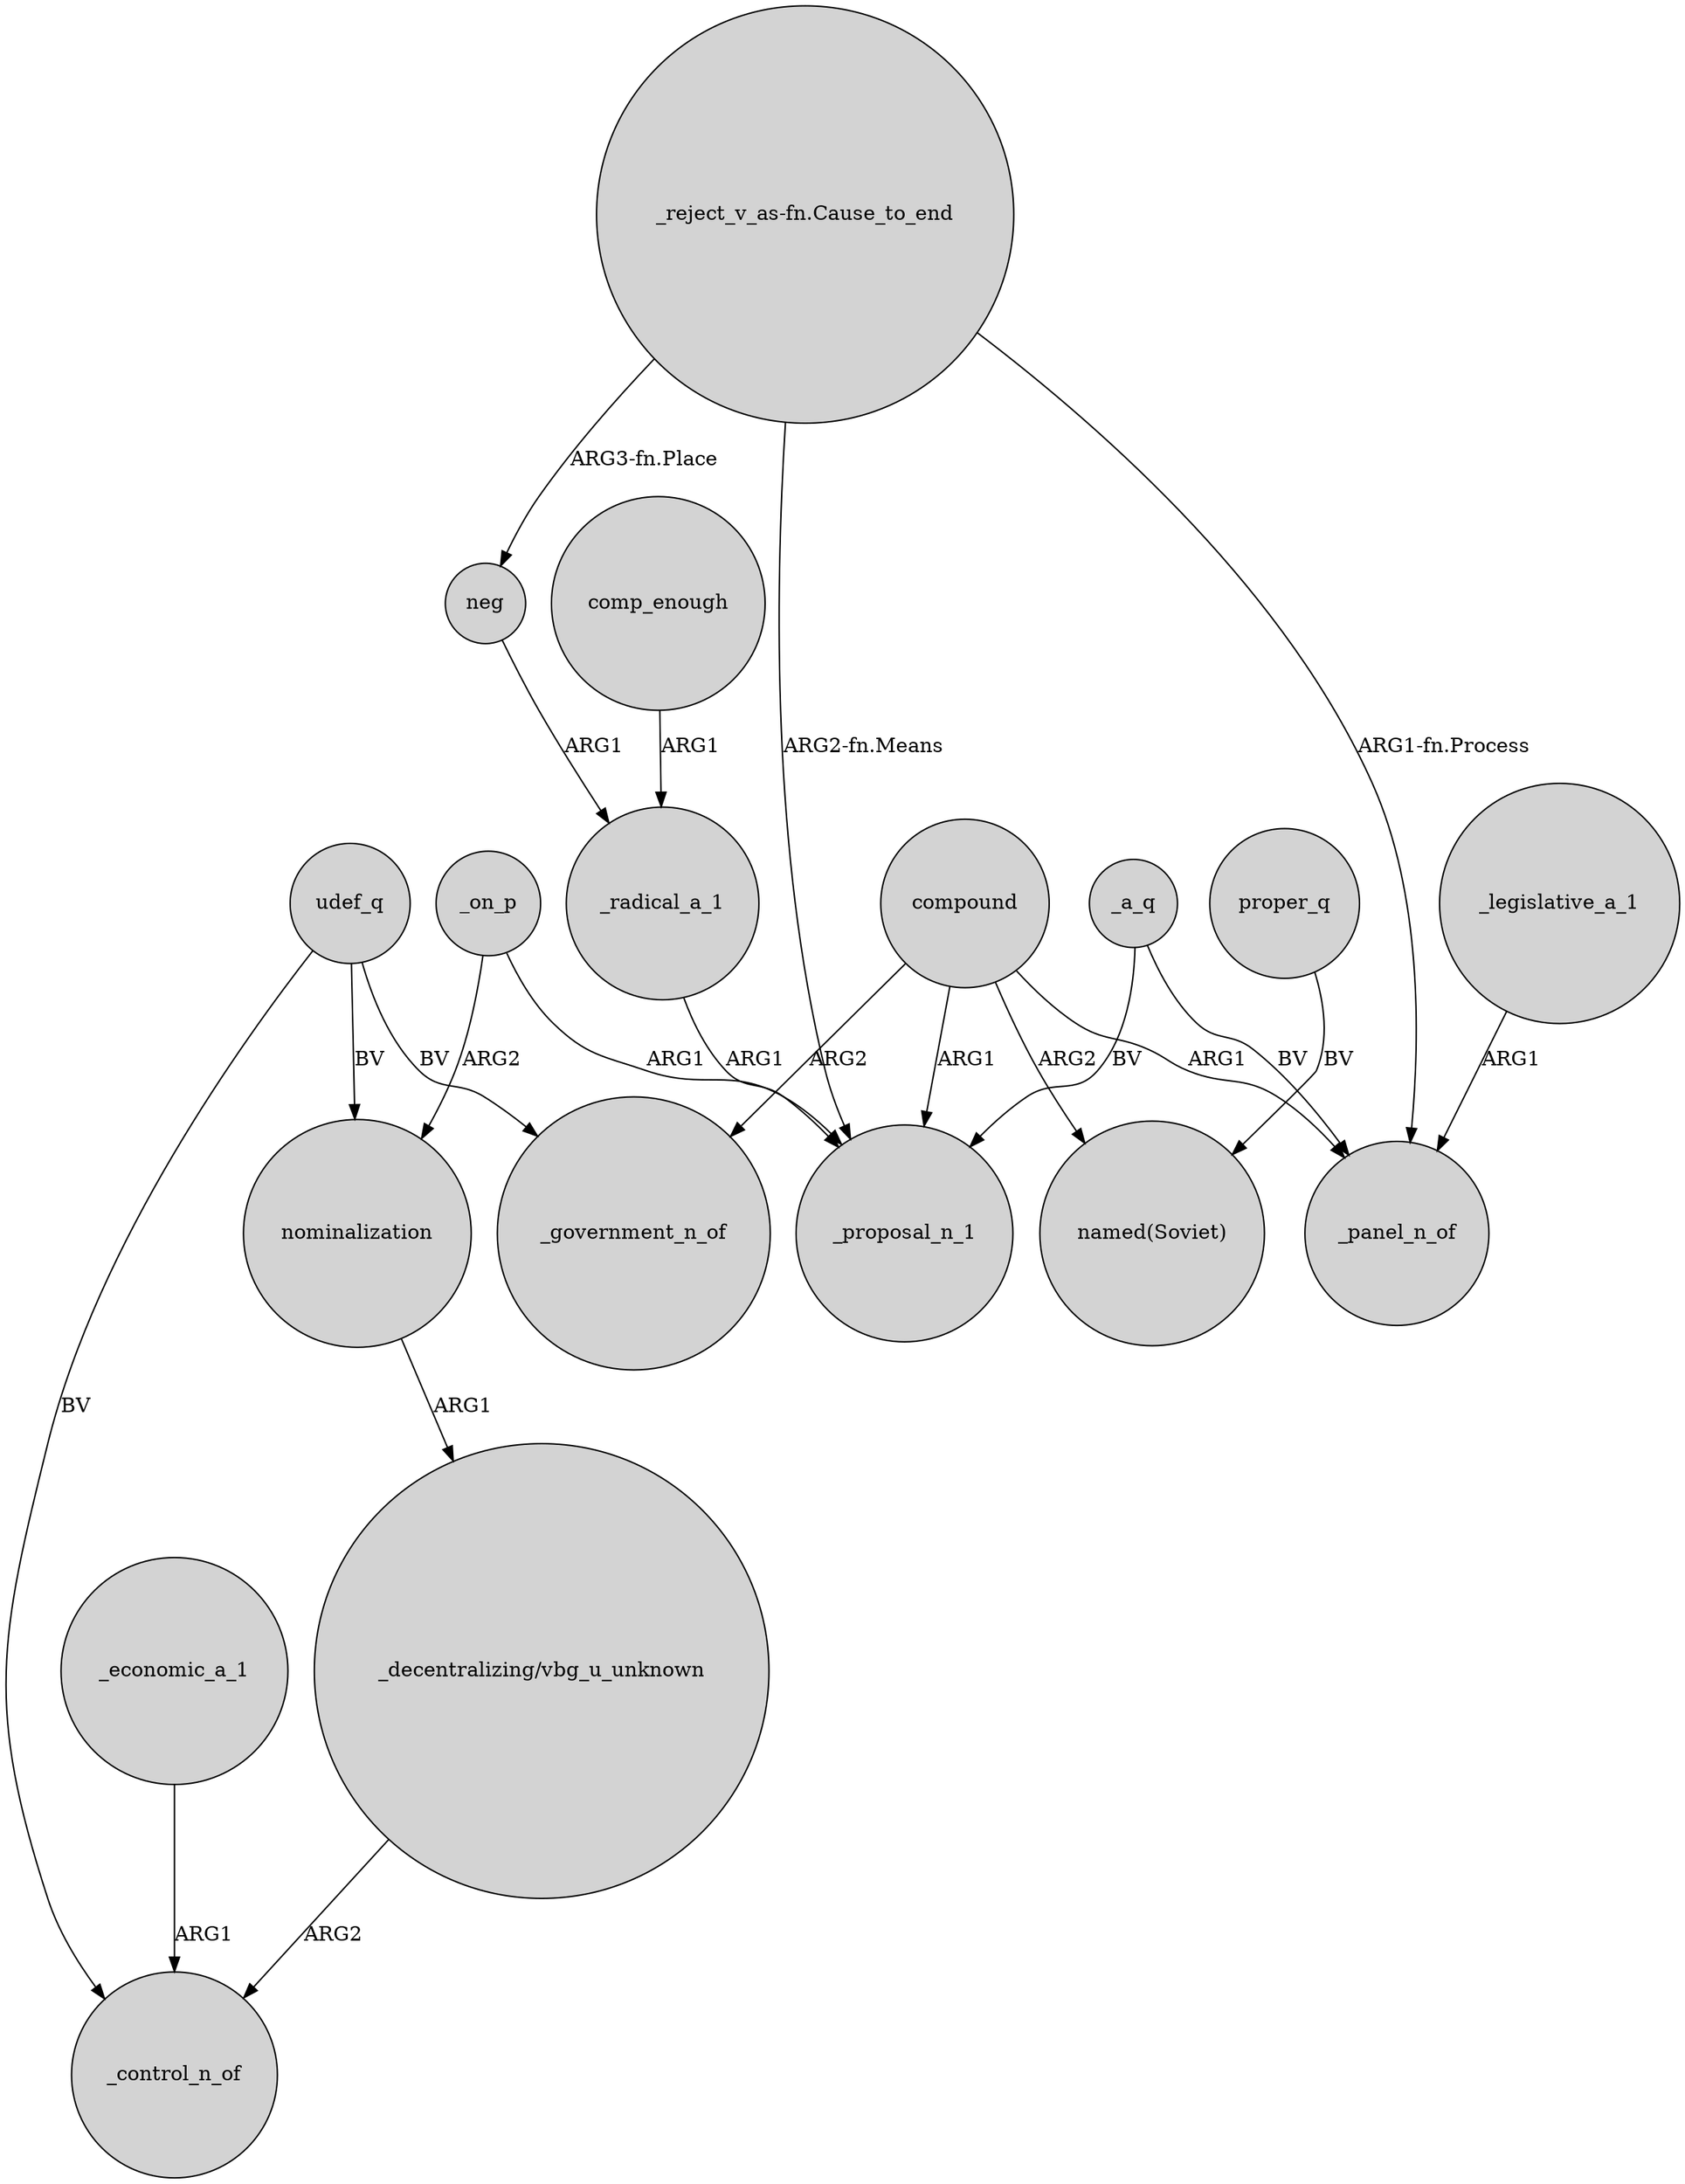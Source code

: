 digraph {
	node [shape=circle style=filled]
	nominalization -> "_decentralizing/vbg_u_unknown" [label=ARG1]
	_economic_a_1 -> _control_n_of [label=ARG1]
	udef_q -> _control_n_of [label=BV]
	compound -> _government_n_of [label=ARG2]
	udef_q -> _government_n_of [label=BV]
	_a_q -> _panel_n_of [label=BV]
	compound -> _proposal_n_1 [label=ARG1]
	_on_p -> nominalization [label=ARG2]
	udef_q -> nominalization [label=BV]
	_radical_a_1 -> _proposal_n_1 [label=ARG1]
	_a_q -> _proposal_n_1 [label=BV]
	_on_p -> _proposal_n_1 [label=ARG1]
	"_decentralizing/vbg_u_unknown" -> _control_n_of [label=ARG2]
	compound -> "named(Soviet)" [label=ARG2]
	_legislative_a_1 -> _panel_n_of [label=ARG1]
	"_reject_v_as-fn.Cause_to_end" -> _panel_n_of [label="ARG1-fn.Process"]
	neg -> _radical_a_1 [label=ARG1]
	"_reject_v_as-fn.Cause_to_end" -> _proposal_n_1 [label="ARG2-fn.Means"]
	"_reject_v_as-fn.Cause_to_end" -> neg [label="ARG3-fn.Place"]
	comp_enough -> _radical_a_1 [label=ARG1]
	compound -> _panel_n_of [label=ARG1]
	proper_q -> "named(Soviet)" [label=BV]
}
